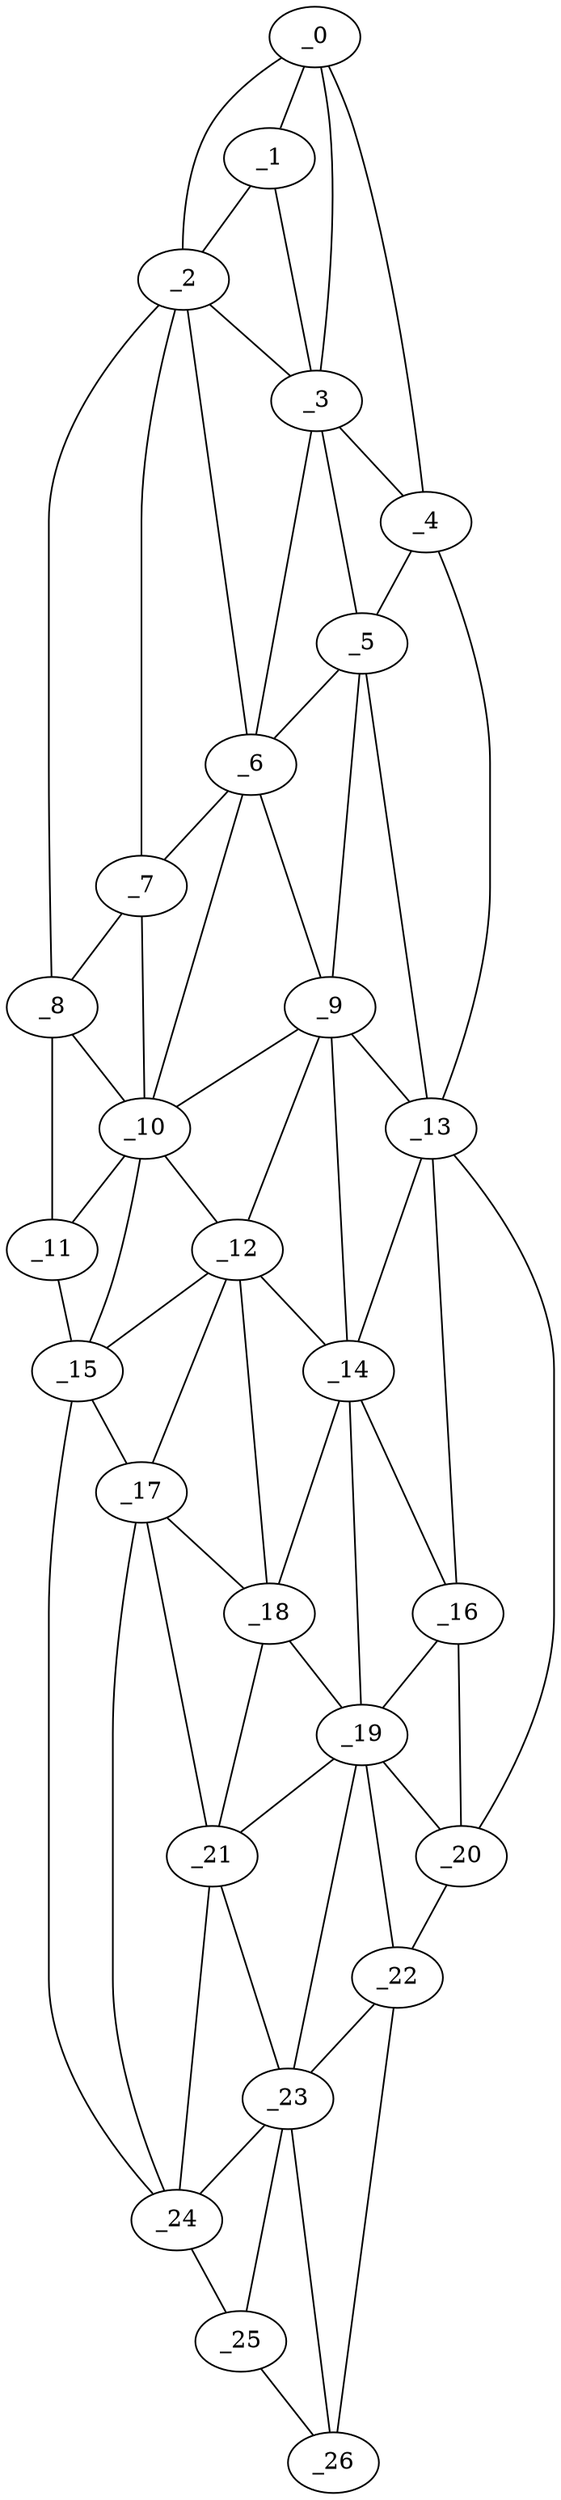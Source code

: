 graph "obj27__210.gxl" {
	_0	 [x=8,
		y=53];
	_1	 [x=15,
		y=50];
	_0 -- _1	 [valence=2];
	_2	 [x=27,
		y=40];
	_0 -- _2	 [valence=1];
	_3	 [x=31,
		y=65];
	_0 -- _3	 [valence=2];
	_4	 [x=36,
		y=77];
	_0 -- _4	 [valence=1];
	_1 -- _2	 [valence=1];
	_1 -- _3	 [valence=2];
	_2 -- _3	 [valence=2];
	_6	 [x=46,
		y=57];
	_2 -- _6	 [valence=1];
	_7	 [x=57,
		y=48];
	_2 -- _7	 [valence=1];
	_8	 [x=66,
		y=42];
	_2 -- _8	 [valence=1];
	_3 -- _4	 [valence=2];
	_5	 [x=42,
		y=78];
	_3 -- _5	 [valence=2];
	_3 -- _6	 [valence=2];
	_4 -- _5	 [valence=1];
	_13	 [x=75,
		y=85];
	_4 -- _13	 [valence=1];
	_5 -- _6	 [valence=1];
	_9	 [x=68,
		y=74];
	_5 -- _9	 [valence=1];
	_5 -- _13	 [valence=2];
	_6 -- _7	 [valence=2];
	_6 -- _9	 [valence=2];
	_10	 [x=69,
		y=53];
	_6 -- _10	 [valence=2];
	_7 -- _8	 [valence=2];
	_7 -- _10	 [valence=1];
	_8 -- _10	 [valence=2];
	_11	 [x=72,
		y=43];
	_8 -- _11	 [valence=1];
	_9 -- _10	 [valence=2];
	_12	 [x=74,
		y=62];
	_9 -- _12	 [valence=1];
	_9 -- _13	 [valence=2];
	_14	 [x=79,
		y=77];
	_9 -- _14	 [valence=2];
	_10 -- _11	 [valence=2];
	_10 -- _12	 [valence=2];
	_15	 [x=80,
		y=45];
	_10 -- _15	 [valence=2];
	_11 -- _15	 [valence=1];
	_12 -- _14	 [valence=1];
	_12 -- _15	 [valence=2];
	_17	 [x=89,
		y=52];
	_12 -- _17	 [valence=2];
	_18	 [x=93,
		y=62];
	_12 -- _18	 [valence=2];
	_13 -- _14	 [valence=2];
	_16	 [x=84,
		y=82];
	_13 -- _16	 [valence=1];
	_20	 [x=97,
		y=84];
	_13 -- _20	 [valence=1];
	_14 -- _16	 [valence=1];
	_14 -- _18	 [valence=2];
	_19	 [x=93,
		y=78];
	_14 -- _19	 [valence=2];
	_15 -- _17	 [valence=1];
	_24	 [x=122,
		y=62];
	_15 -- _24	 [valence=1];
	_16 -- _19	 [valence=2];
	_16 -- _20	 [valence=2];
	_17 -- _18	 [valence=2];
	_21	 [x=104,
		y=61];
	_17 -- _21	 [valence=2];
	_17 -- _24	 [valence=2];
	_18 -- _19	 [valence=1];
	_18 -- _21	 [valence=2];
	_19 -- _20	 [valence=2];
	_19 -- _21	 [valence=2];
	_22	 [x=108,
		y=83];
	_19 -- _22	 [valence=2];
	_23	 [x=112,
		y=66];
	_19 -- _23	 [valence=2];
	_20 -- _22	 [valence=1];
	_21 -- _23	 [valence=1];
	_21 -- _24	 [valence=2];
	_22 -- _23	 [valence=1];
	_26	 [x=125,
		y=74];
	_22 -- _26	 [valence=1];
	_23 -- _24	 [valence=2];
	_25	 [x=125,
		y=68];
	_23 -- _25	 [valence=2];
	_23 -- _26	 [valence=2];
	_24 -- _25	 [valence=1];
	_25 -- _26	 [valence=1];
}
